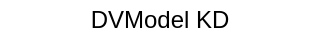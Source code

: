 <mxfile version="14.1.9" type="github">
  <diagram id="dFcGTcOO6VKS4K1IGvdy" name="Page-1">
    <mxGraphModel dx="906" dy="625" grid="1" gridSize="10" guides="1" tooltips="1" connect="1" arrows="1" fold="1" page="1" pageScale="1" pageWidth="827" pageHeight="1169" math="0" shadow="0">
      <root>
        <mxCell id="0" />
        <mxCell id="1" parent="0" />
        <mxCell id="_B3Dc-6u95Yt_crPdJ3p-1" value="DVModel KD" style="text;html=1;strokeColor=none;fillColor=none;align=center;verticalAlign=middle;whiteSpace=wrap;rounded=0;" vertex="1" parent="1">
          <mxGeometry x="270" y="190" width="160" height="20" as="geometry" />
        </mxCell>
      </root>
    </mxGraphModel>
  </diagram>
</mxfile>
